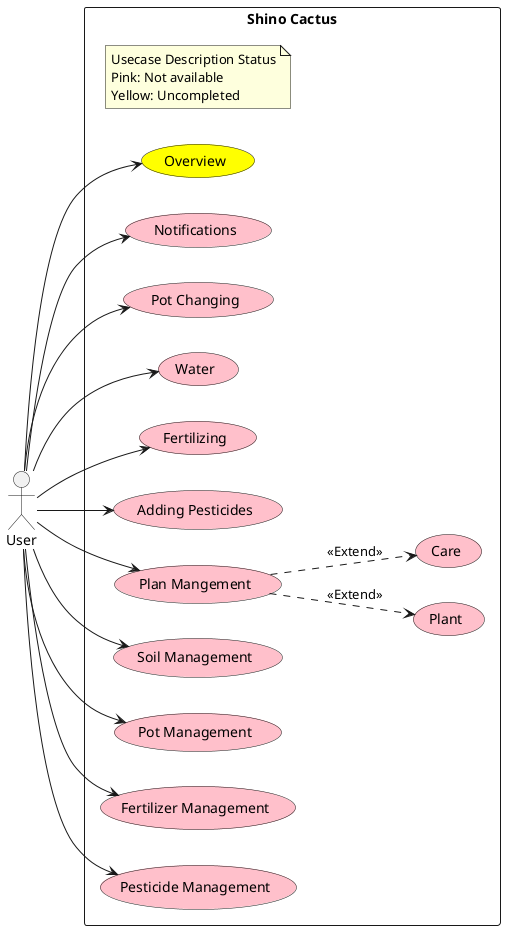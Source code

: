 @startuml Usecase
left to right direction
actor User
rectangle "Shino Cactus" as ShinoCactus{
    note "Usecase Description Status\nPink: Not available\nYellow: Uncompleted" as CommonNote

    usecase Overview #Yellow
    usecase Notifications #pink
    usecase "Pot Changing" as PotC #pink
    usecase Water #pink
    usecase Fertilizing #pink 
    usecase "Adding Pesticides" as APesticides #pink
    usecase "Plan Mangement" as PlanM #pink
    usecase Plant #pink
    usecase Care #pink
    usecase "Soil Management" as SoilM #pink
    usecase "Pot Management" as PotM #pink
    usecase "Fertilizer Management" as FertilizerM #pink
    usecase "Pesticide Management" as PesticideM #pink
}


User --> Overview
User --> Notifications
User --> PotC
User --> Water
User --> Fertilizing
User --> APesticides
User --> PlanM
User --> SoilM
User --> PotM
User --> FertilizerM
User --> PesticideM

PlanM ..> Plant : <<Extend>>
PlanM ..> Care : <<Extend>>


@enduml